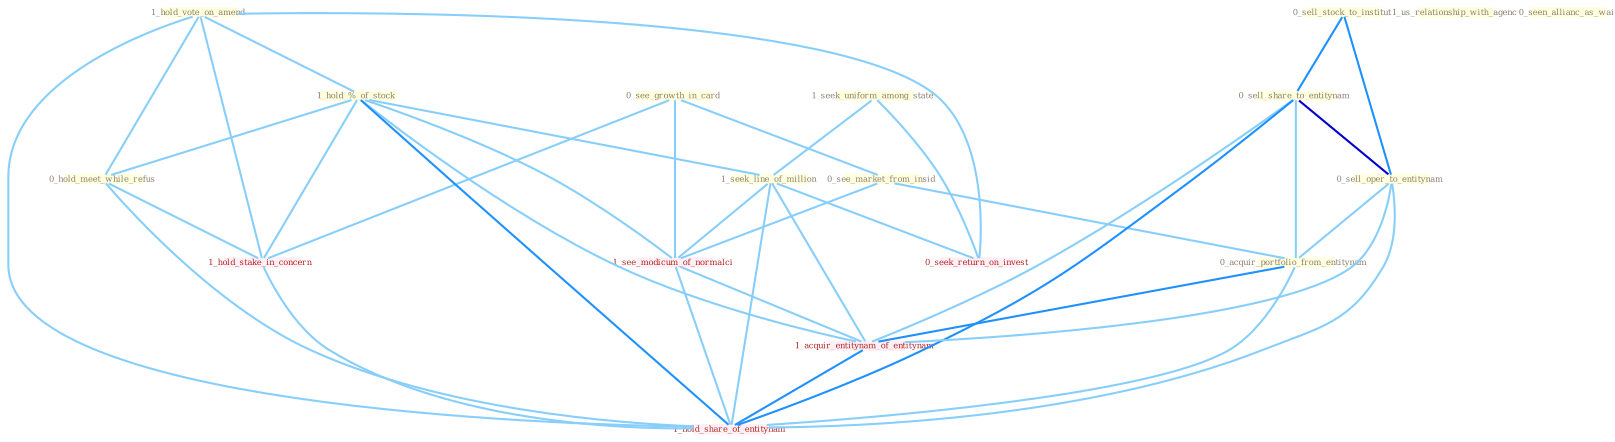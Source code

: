 Graph G{ 
    node
    [shape=polygon,style=filled,width=.5,height=.06,color="#BDFCC9",fixedsize=true,fontsize=4,
    fontcolor="#2f4f4f"];
    {node
    [color="#ffffe0", fontcolor="#8b7d6b"] "1_hold_vote_on_amend " "1_seek_uniform_among_state " "0_see_growth_in_card " "0_sell_stock_to_institut " "1_us_relationship_with_agenc " "0_see_market_from_insid " "0_sell_share_to_entitynam " "0_sell_oper_to_entitynam " "0_acquir_portfolio_from_entitynam " "1_hold_%_of_stock " "0_seen_allianc_as_wai " "1_seek_line_of_million " "0_hold_meet_while_refus "}
{node [color="#fff0f5", fontcolor="#b22222"] "1_hold_stake_in_concern " "0_seek_return_on_invest " "1_see_modicum_of_normalci " "1_acquir_entitynam_of_entitynam " "1_hold_share_of_entitynam "}
edge [color="#B0E2FF"];

	"1_hold_vote_on_amend " -- "1_hold_%_of_stock " [w="1", color="#87cefa" ];
	"1_hold_vote_on_amend " -- "0_hold_meet_while_refus " [w="1", color="#87cefa" ];
	"1_hold_vote_on_amend " -- "1_hold_stake_in_concern " [w="1", color="#87cefa" ];
	"1_hold_vote_on_amend " -- "0_seek_return_on_invest " [w="1", color="#87cefa" ];
	"1_hold_vote_on_amend " -- "1_hold_share_of_entitynam " [w="1", color="#87cefa" ];
	"1_seek_uniform_among_state " -- "1_seek_line_of_million " [w="1", color="#87cefa" ];
	"1_seek_uniform_among_state " -- "0_seek_return_on_invest " [w="1", color="#87cefa" ];
	"0_see_growth_in_card " -- "0_see_market_from_insid " [w="1", color="#87cefa" ];
	"0_see_growth_in_card " -- "1_hold_stake_in_concern " [w="1", color="#87cefa" ];
	"0_see_growth_in_card " -- "1_see_modicum_of_normalci " [w="1", color="#87cefa" ];
	"0_sell_stock_to_institut " -- "0_sell_share_to_entitynam " [w="2", color="#1e90ff" , len=0.8];
	"0_sell_stock_to_institut " -- "0_sell_oper_to_entitynam " [w="2", color="#1e90ff" , len=0.8];
	"0_see_market_from_insid " -- "0_acquir_portfolio_from_entitynam " [w="1", color="#87cefa" ];
	"0_see_market_from_insid " -- "1_see_modicum_of_normalci " [w="1", color="#87cefa" ];
	"0_sell_share_to_entitynam " -- "0_sell_oper_to_entitynam " [w="3", color="#0000cd" , len=0.6];
	"0_sell_share_to_entitynam " -- "0_acquir_portfolio_from_entitynam " [w="1", color="#87cefa" ];
	"0_sell_share_to_entitynam " -- "1_acquir_entitynam_of_entitynam " [w="1", color="#87cefa" ];
	"0_sell_share_to_entitynam " -- "1_hold_share_of_entitynam " [w="2", color="#1e90ff" , len=0.8];
	"0_sell_oper_to_entitynam " -- "0_acquir_portfolio_from_entitynam " [w="1", color="#87cefa" ];
	"0_sell_oper_to_entitynam " -- "1_acquir_entitynam_of_entitynam " [w="1", color="#87cefa" ];
	"0_sell_oper_to_entitynam " -- "1_hold_share_of_entitynam " [w="1", color="#87cefa" ];
	"0_acquir_portfolio_from_entitynam " -- "1_acquir_entitynam_of_entitynam " [w="2", color="#1e90ff" , len=0.8];
	"0_acquir_portfolio_from_entitynam " -- "1_hold_share_of_entitynam " [w="1", color="#87cefa" ];
	"1_hold_%_of_stock " -- "1_seek_line_of_million " [w="1", color="#87cefa" ];
	"1_hold_%_of_stock " -- "0_hold_meet_while_refus " [w="1", color="#87cefa" ];
	"1_hold_%_of_stock " -- "1_hold_stake_in_concern " [w="1", color="#87cefa" ];
	"1_hold_%_of_stock " -- "1_see_modicum_of_normalci " [w="1", color="#87cefa" ];
	"1_hold_%_of_stock " -- "1_acquir_entitynam_of_entitynam " [w="1", color="#87cefa" ];
	"1_hold_%_of_stock " -- "1_hold_share_of_entitynam " [w="2", color="#1e90ff" , len=0.8];
	"1_seek_line_of_million " -- "0_seek_return_on_invest " [w="1", color="#87cefa" ];
	"1_seek_line_of_million " -- "1_see_modicum_of_normalci " [w="1", color="#87cefa" ];
	"1_seek_line_of_million " -- "1_acquir_entitynam_of_entitynam " [w="1", color="#87cefa" ];
	"1_seek_line_of_million " -- "1_hold_share_of_entitynam " [w="1", color="#87cefa" ];
	"0_hold_meet_while_refus " -- "1_hold_stake_in_concern " [w="1", color="#87cefa" ];
	"0_hold_meet_while_refus " -- "1_hold_share_of_entitynam " [w="1", color="#87cefa" ];
	"1_hold_stake_in_concern " -- "1_hold_share_of_entitynam " [w="1", color="#87cefa" ];
	"1_see_modicum_of_normalci " -- "1_acquir_entitynam_of_entitynam " [w="1", color="#87cefa" ];
	"1_see_modicum_of_normalci " -- "1_hold_share_of_entitynam " [w="1", color="#87cefa" ];
	"1_acquir_entitynam_of_entitynam " -- "1_hold_share_of_entitynam " [w="2", color="#1e90ff" , len=0.8];
}